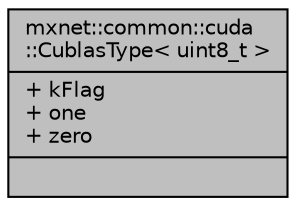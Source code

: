 digraph "mxnet::common::cuda::CublasType&lt; uint8_t &gt;"
{
 // LATEX_PDF_SIZE
  edge [fontname="Helvetica",fontsize="10",labelfontname="Helvetica",labelfontsize="10"];
  node [fontname="Helvetica",fontsize="10",shape=record];
  Node1 [label="{mxnet::common::cuda\l::CublasType\< uint8_t \>\n|+ kFlag\l+ one\l+ zero\l|}",height=0.2,width=0.4,color="black", fillcolor="grey75", style="filled", fontcolor="black",tooltip=" "];
}
